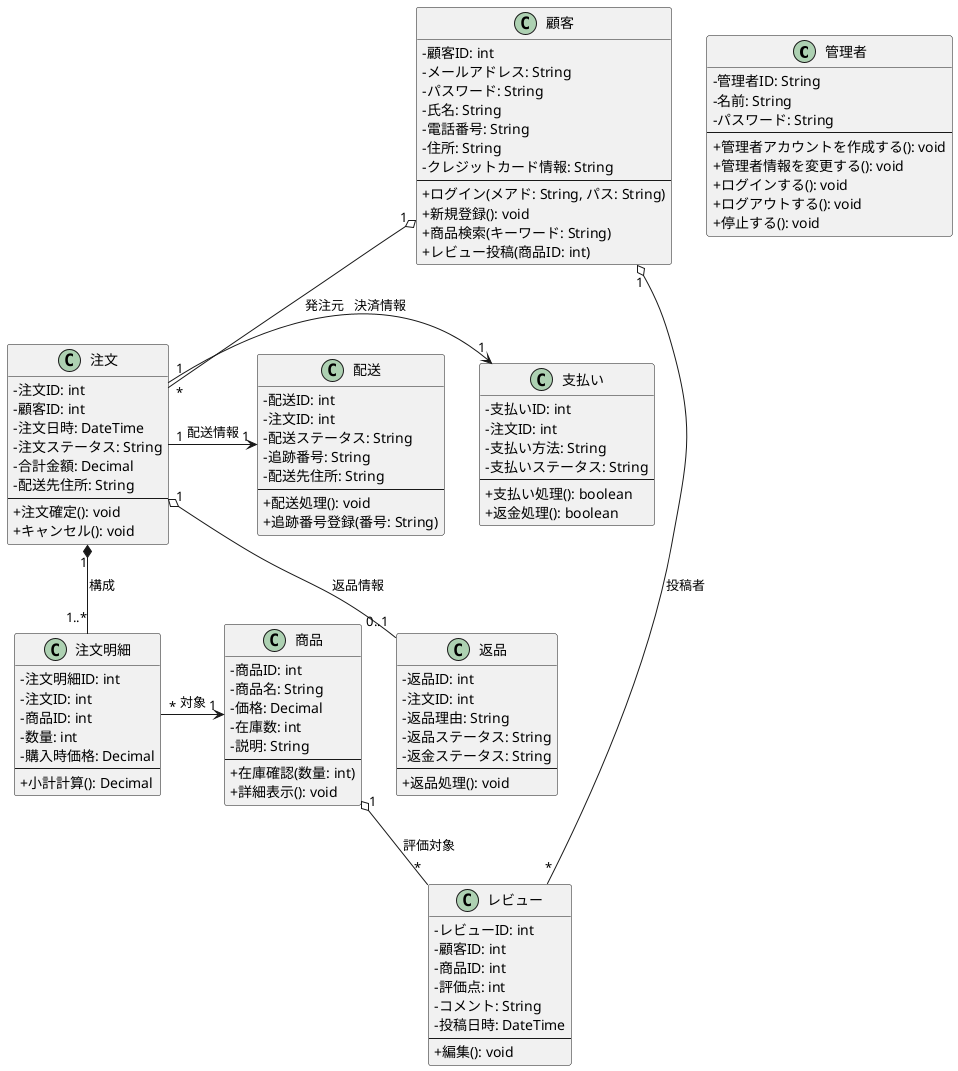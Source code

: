 @startuml BBShop_DomainModel_Naming
skinparam handwritten false
skinparam classAttributeIconSize 0
skinparam defaultFontName "メイリオ"

class 管理者 {
    - 管理者ID: String
    - 名前: String
    - パスワード: String
    --
    + 管理者アカウントを作成する(): void
    + 管理者情報を変更する(): void
    + ログインする(): void
    + ログアウトする(): void
    + 停止する(): void
}

class 顧客 {
    - 顧客ID: int
    - メールアドレス: String
    - パスワード: String
    - 氏名: String
    - 電話番号: String
    - 住所: String
    - クレジットカード情報: String
    --
    + ログイン(メアド: String, パス: String)
    + 新規登録(): void
    + 商品検索(キーワード: String)
    + レビュー投稿(商品ID: int)
}

class 商品 {
    - 商品ID: int
    - 商品名: String
    - 価格: Decimal
    - 在庫数: int
    - 説明: String
    --
    + 在庫確認(数量: int)
    + 詳細表示(): void
}

class 注文 {
    - 注文ID: int
    - 顧客ID: int
    - 注文日時: DateTime
    - 注文ステータス: String
    - 合計金額: Decimal
    - 配送先住所: String
    --
    + 注文確定(): void
    + キャンセル(): void
}

class 注文明細 {
    - 注文明細ID: int
    - 注文ID: int
    - 商品ID: int
    - 数量: int
    - 購入時価格: Decimal
    --
    + 小計計算(): Decimal
}

class レビュー {
    - レビューID: int
    - 顧客ID: int
    - 商品ID: int
    - 評価点: int
    - コメント: String
    - 投稿日時: DateTime
    --
    + 編集(): void
}

class 支払い {
    - 支払いID: int
    - 注文ID: int
    - 支払い方法: String
    - 支払いステータス: String
    --
    + 支払い処理(): boolean
    + 返金処理(): boolean
}

class 配送 {
    - 配送ID: int
    - 注文ID: int
    - 配送ステータス: String
    - 追跡番号: String
    - 配送先住所: String
    --
    + 配送処理(): void
    + 追跡番号登録(番号: String)
}

class 返品 {
    - 返品ID: int
    - 注文ID: int
    - 返品理由: String
    - 返品ステータス: String
    - 返金ステータス: String
    --
    + 返品処理(): void
}

' ====================================================================
' 関連定義
' ====================================================================

' 顧客 - 注文 (1対多)
顧客 "1" o-- "*" 注文 : 発注元

' 注文 - 注文明細 (1対多/コンポジション)
注文 "1" *-- "1..*" 注文明細 : 構成

' 注文明細 -> 商品 (多対1/一方向)
注文明細 "*" -> "1" 商品 : 対象

' 顧客 - レビュー (1対多)
顧客 "1" o-- "*" レビュー : 投稿者

' 商品 - レビュー (1対多)
商品 "1" o-- "*" レビュー : 評価対象

' 注文 -> 支払い (1対1/一方向)
注文 "1" -> "1" 支払い : 決済情報

' 注文 -> 配送 (1対1/一方向)
注文 "1" -> "1" 配送 : 配送情報

' 注文 - 返品 (1対0..1)
注文 "1" o-- "0..1" 返品 : 返品情報

@enduml
